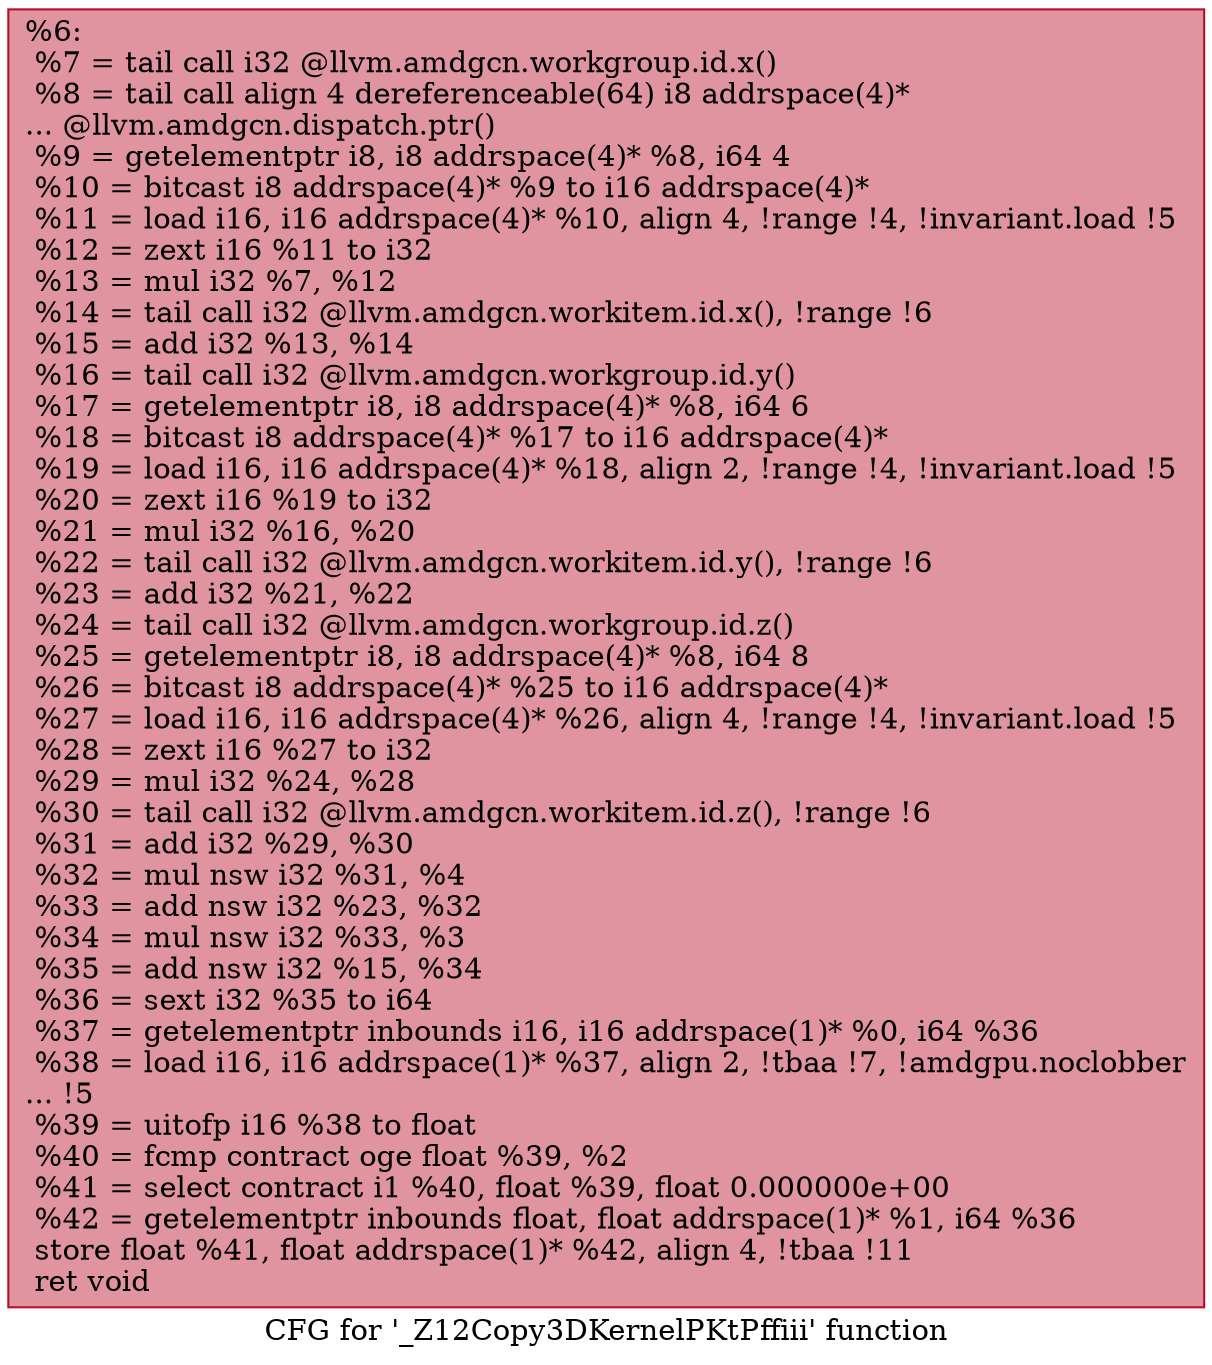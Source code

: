 digraph "CFG for '_Z12Copy3DKernelPKtPffiii' function" {
	label="CFG for '_Z12Copy3DKernelPKtPffiii' function";

	Node0x5651650 [shape=record,color="#b70d28ff", style=filled, fillcolor="#b70d2870",label="{%6:\l  %7 = tail call i32 @llvm.amdgcn.workgroup.id.x()\l  %8 = tail call align 4 dereferenceable(64) i8 addrspace(4)*\l... @llvm.amdgcn.dispatch.ptr()\l  %9 = getelementptr i8, i8 addrspace(4)* %8, i64 4\l  %10 = bitcast i8 addrspace(4)* %9 to i16 addrspace(4)*\l  %11 = load i16, i16 addrspace(4)* %10, align 4, !range !4, !invariant.load !5\l  %12 = zext i16 %11 to i32\l  %13 = mul i32 %7, %12\l  %14 = tail call i32 @llvm.amdgcn.workitem.id.x(), !range !6\l  %15 = add i32 %13, %14\l  %16 = tail call i32 @llvm.amdgcn.workgroup.id.y()\l  %17 = getelementptr i8, i8 addrspace(4)* %8, i64 6\l  %18 = bitcast i8 addrspace(4)* %17 to i16 addrspace(4)*\l  %19 = load i16, i16 addrspace(4)* %18, align 2, !range !4, !invariant.load !5\l  %20 = zext i16 %19 to i32\l  %21 = mul i32 %16, %20\l  %22 = tail call i32 @llvm.amdgcn.workitem.id.y(), !range !6\l  %23 = add i32 %21, %22\l  %24 = tail call i32 @llvm.amdgcn.workgroup.id.z()\l  %25 = getelementptr i8, i8 addrspace(4)* %8, i64 8\l  %26 = bitcast i8 addrspace(4)* %25 to i16 addrspace(4)*\l  %27 = load i16, i16 addrspace(4)* %26, align 4, !range !4, !invariant.load !5\l  %28 = zext i16 %27 to i32\l  %29 = mul i32 %24, %28\l  %30 = tail call i32 @llvm.amdgcn.workitem.id.z(), !range !6\l  %31 = add i32 %29, %30\l  %32 = mul nsw i32 %31, %4\l  %33 = add nsw i32 %23, %32\l  %34 = mul nsw i32 %33, %3\l  %35 = add nsw i32 %15, %34\l  %36 = sext i32 %35 to i64\l  %37 = getelementptr inbounds i16, i16 addrspace(1)* %0, i64 %36\l  %38 = load i16, i16 addrspace(1)* %37, align 2, !tbaa !7, !amdgpu.noclobber\l... !5\l  %39 = uitofp i16 %38 to float\l  %40 = fcmp contract oge float %39, %2\l  %41 = select contract i1 %40, float %39, float 0.000000e+00\l  %42 = getelementptr inbounds float, float addrspace(1)* %1, i64 %36\l  store float %41, float addrspace(1)* %42, align 4, !tbaa !11\l  ret void\l}"];
}
